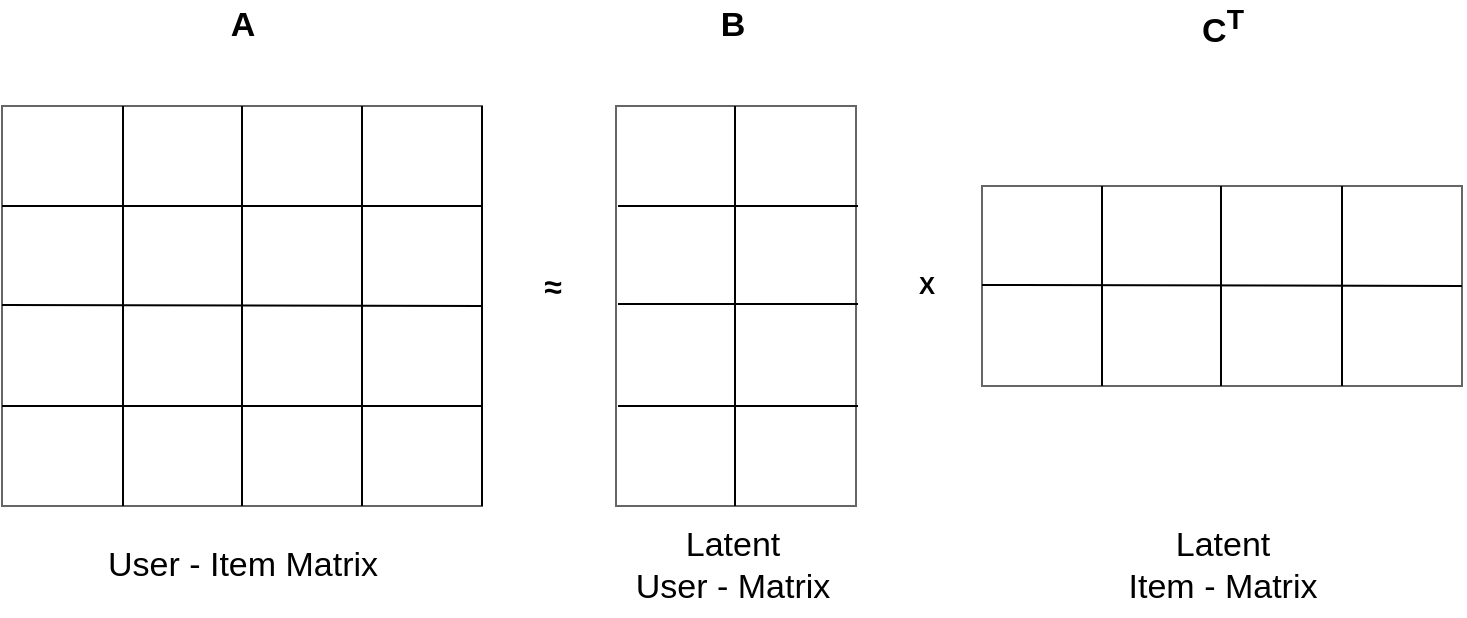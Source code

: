 <mxfile version="15.8.3" type="device"><diagram id="ixAF7GSjww5xpDe5ntV8" name="Page-1"><mxGraphModel dx="1422" dy="820" grid="1" gridSize="10" guides="1" tooltips="1" connect="1" arrows="1" fold="1" page="1" pageScale="1" pageWidth="827" pageHeight="1169" math="0" shadow="0"><root><mxCell id="0"/><mxCell id="1" parent="0"/><mxCell id="1yyQnNv-l9ZvTauIP5Rw-41" value="" style="rounded=0;whiteSpace=wrap;html=1;strokeColor=#666666;fillColor=#FFFFFF;gradientColor=none;" vertex="1" parent="1"><mxGeometry x="520" y="290" width="240" height="100" as="geometry"/></mxCell><mxCell id="1yyQnNv-l9ZvTauIP5Rw-14" value="" style="rounded=0;whiteSpace=wrap;html=1;strokeColor=#666666;fillColor=#FFFFFF;gradientColor=none;" vertex="1" parent="1"><mxGeometry x="30" y="250" width="240" height="200" as="geometry"/></mxCell><mxCell id="1yyQnNv-l9ZvTauIP5Rw-15" value="" style="endArrow=none;html=1;rounded=0;entryX=0.25;entryY=0;entryDx=0;entryDy=0;exitX=0.25;exitY=1;exitDx=0;exitDy=0;" edge="1" parent="1"><mxGeometry width="50" height="50" relative="1" as="geometry"><mxPoint x="90.5" y="450" as="sourcePoint"/><mxPoint x="90.5" y="250" as="targetPoint"/></mxGeometry></mxCell><mxCell id="1yyQnNv-l9ZvTauIP5Rw-16" value="" style="endArrow=none;html=1;rounded=0;entryX=0.25;entryY=0;entryDx=0;entryDy=0;exitX=0.25;exitY=1;exitDx=0;exitDy=0;" edge="1" parent="1"><mxGeometry width="50" height="50" relative="1" as="geometry"><mxPoint x="270" y="450" as="sourcePoint"/><mxPoint x="270" y="250" as="targetPoint"/></mxGeometry></mxCell><mxCell id="1yyQnNv-l9ZvTauIP5Rw-17" value="" style="endArrow=none;html=1;rounded=0;entryX=0.25;entryY=0;entryDx=0;entryDy=0;exitX=0.25;exitY=1;exitDx=0;exitDy=0;" edge="1" parent="1"><mxGeometry width="50" height="50" relative="1" as="geometry"><mxPoint x="210" y="450" as="sourcePoint"/><mxPoint x="210" y="250" as="targetPoint"/></mxGeometry></mxCell><mxCell id="1yyQnNv-l9ZvTauIP5Rw-18" value="" style="endArrow=none;html=1;rounded=0;entryX=0.25;entryY=0;entryDx=0;entryDy=0;exitX=0.25;exitY=1;exitDx=0;exitDy=0;" edge="1" parent="1"><mxGeometry width="50" height="50" relative="1" as="geometry"><mxPoint x="150" y="450" as="sourcePoint"/><mxPoint x="150" y="250" as="targetPoint"/></mxGeometry></mxCell><mxCell id="1yyQnNv-l9ZvTauIP5Rw-21" value="" style="endArrow=none;html=1;rounded=0;" edge="1" parent="1"><mxGeometry width="50" height="50" relative="1" as="geometry"><mxPoint x="30" y="300" as="sourcePoint"/><mxPoint x="270" y="300" as="targetPoint"/></mxGeometry></mxCell><mxCell id="1yyQnNv-l9ZvTauIP5Rw-23" value="" style="endArrow=none;html=1;rounded=0;" edge="1" parent="1"><mxGeometry width="50" height="50" relative="1" as="geometry"><mxPoint x="30" y="349.5" as="sourcePoint"/><mxPoint x="270" y="350" as="targetPoint"/></mxGeometry></mxCell><mxCell id="1yyQnNv-l9ZvTauIP5Rw-24" value="" style="endArrow=none;html=1;rounded=0;" edge="1" parent="1"><mxGeometry width="50" height="50" relative="1" as="geometry"><mxPoint x="30" y="400" as="sourcePoint"/><mxPoint x="270" y="400" as="targetPoint"/></mxGeometry></mxCell><mxCell id="1yyQnNv-l9ZvTauIP5Rw-25" value="&lt;b&gt;&lt;span style=&quot;left: 386.883px ; top: 600.983px ; font-size: 15.94px ; font-family: sans-serif&quot; dir=&quot;ltr&quot;&gt;≈&lt;/span&gt;&lt;/b&gt;" style="text;html=1;align=center;verticalAlign=middle;resizable=0;points=[];autosize=1;strokeColor=none;fillColor=none;" vertex="1" parent="1"><mxGeometry x="295" y="330" width="20" height="20" as="geometry"/></mxCell><mxCell id="1yyQnNv-l9ZvTauIP5Rw-26" value="" style="rounded=0;whiteSpace=wrap;html=1;strokeColor=#666666;fillColor=#FFFFFF;gradientColor=none;" vertex="1" parent="1"><mxGeometry x="337" y="250" width="120" height="200" as="geometry"/></mxCell><mxCell id="1yyQnNv-l9ZvTauIP5Rw-27" value="" style="endArrow=none;html=1;rounded=0;" edge="1" parent="1"><mxGeometry width="50" height="50" relative="1" as="geometry"><mxPoint x="338" y="300" as="sourcePoint"/><mxPoint x="458" y="300" as="targetPoint"/></mxGeometry></mxCell><mxCell id="1yyQnNv-l9ZvTauIP5Rw-30" value="" style="endArrow=none;html=1;rounded=0;" edge="1" parent="1"><mxGeometry width="50" height="50" relative="1" as="geometry"><mxPoint x="338" y="349" as="sourcePoint"/><mxPoint x="458" y="349" as="targetPoint"/></mxGeometry></mxCell><mxCell id="1yyQnNv-l9ZvTauIP5Rw-31" value="" style="endArrow=none;html=1;rounded=0;" edge="1" parent="1"><mxGeometry width="50" height="50" relative="1" as="geometry"><mxPoint x="338" y="400" as="sourcePoint"/><mxPoint x="458" y="400" as="targetPoint"/></mxGeometry></mxCell><mxCell id="1yyQnNv-l9ZvTauIP5Rw-33" value="" style="endArrow=none;html=1;rounded=0;entryX=0.25;entryY=0;entryDx=0;entryDy=0;exitX=0.25;exitY=1;exitDx=0;exitDy=0;" edge="1" parent="1"><mxGeometry width="50" height="50" relative="1" as="geometry"><mxPoint x="396.5" y="450" as="sourcePoint"/><mxPoint x="396.5" y="250" as="targetPoint"/></mxGeometry></mxCell><mxCell id="1yyQnNv-l9ZvTauIP5Rw-34" value="&lt;b&gt;X&lt;/b&gt;" style="text;html=1;align=center;verticalAlign=middle;resizable=0;points=[];autosize=1;strokeColor=none;fillColor=none;" vertex="1" parent="1"><mxGeometry x="482" y="330" width="20" height="20" as="geometry"/></mxCell><mxCell id="1yyQnNv-l9ZvTauIP5Rw-46" value="" style="endArrow=none;html=1;rounded=0;" edge="1" parent="1"><mxGeometry width="50" height="50" relative="1" as="geometry"><mxPoint x="520" y="339.5" as="sourcePoint"/><mxPoint x="760" y="340" as="targetPoint"/></mxGeometry></mxCell><mxCell id="1yyQnNv-l9ZvTauIP5Rw-47" value="" style="endArrow=none;html=1;rounded=0;entryX=0.25;entryY=0;entryDx=0;entryDy=0;" edge="1" parent="1"><mxGeometry width="50" height="50" relative="1" as="geometry"><mxPoint x="580" y="390" as="sourcePoint"/><mxPoint x="580" y="290" as="targetPoint"/></mxGeometry></mxCell><mxCell id="1yyQnNv-l9ZvTauIP5Rw-48" value="" style="endArrow=none;html=1;rounded=0;entryX=0.25;entryY=0;entryDx=0;entryDy=0;" edge="1" parent="1"><mxGeometry width="50" height="50" relative="1" as="geometry"><mxPoint x="700" y="390" as="sourcePoint"/><mxPoint x="700" y="290" as="targetPoint"/></mxGeometry></mxCell><mxCell id="1yyQnNv-l9ZvTauIP5Rw-49" value="" style="endArrow=none;html=1;rounded=0;entryX=0.25;entryY=0;entryDx=0;entryDy=0;" edge="1" parent="1"><mxGeometry width="50" height="50" relative="1" as="geometry"><mxPoint x="639.5" y="390" as="sourcePoint"/><mxPoint x="639.5" y="290" as="targetPoint"/></mxGeometry></mxCell><mxCell id="1yyQnNv-l9ZvTauIP5Rw-50" value="&lt;b&gt;&lt;font style=&quot;font-size: 17px&quot;&gt;A&lt;/font&gt;&lt;/b&gt;" style="text;html=1;align=center;verticalAlign=middle;resizable=0;points=[];autosize=1;strokeColor=none;fillColor=none;" vertex="1" parent="1"><mxGeometry x="135" y="200" width="30" height="20" as="geometry"/></mxCell><mxCell id="1yyQnNv-l9ZvTauIP5Rw-51" value="&lt;div style=&quot;font-size: 17px&quot;&gt;&lt;b&gt;&lt;font style=&quot;font-size: 17px&quot;&gt;C&lt;sup&gt;T&lt;/sup&gt;&lt;/font&gt;&lt;/b&gt;&lt;/div&gt;" style="text;html=1;align=center;verticalAlign=middle;resizable=0;points=[];autosize=1;strokeColor=none;fillColor=none;" vertex="1" parent="1"><mxGeometry x="620" y="200" width="40" height="20" as="geometry"/></mxCell><mxCell id="1yyQnNv-l9ZvTauIP5Rw-52" value="&lt;font style=&quot;font-size: 17px&quot;&gt;&lt;b&gt;B&lt;/b&gt;&lt;/font&gt;" style="text;html=1;align=center;verticalAlign=middle;resizable=0;points=[];autosize=1;strokeColor=none;fillColor=none;" vertex="1" parent="1"><mxGeometry x="380" y="200" width="30" height="20" as="geometry"/></mxCell><mxCell id="1yyQnNv-l9ZvTauIP5Rw-53" value="User - Item Matrix" style="text;html=1;align=center;verticalAlign=middle;resizable=0;points=[];autosize=1;strokeColor=none;fillColor=none;fontSize=17;" vertex="1" parent="1"><mxGeometry x="75" y="465" width="150" height="30" as="geometry"/></mxCell><mxCell id="1yyQnNv-l9ZvTauIP5Rw-54" value="&lt;div&gt;Latent&lt;/div&gt;&lt;div&gt;User - Matrix&lt;br&gt;&lt;/div&gt;" style="text;html=1;align=center;verticalAlign=middle;resizable=0;points=[];autosize=1;strokeColor=none;fillColor=none;fontSize=17;" vertex="1" parent="1"><mxGeometry x="340" y="455" width="110" height="50" as="geometry"/></mxCell><mxCell id="1yyQnNv-l9ZvTauIP5Rw-55" value="&lt;div&gt;Latent&lt;/div&gt;&lt;div&gt;Item - Matrix&lt;br&gt;&lt;/div&gt;" style="text;html=1;align=center;verticalAlign=middle;resizable=0;points=[];autosize=1;strokeColor=none;fillColor=none;fontSize=17;" vertex="1" parent="1"><mxGeometry x="585" y="455" width="110" height="50" as="geometry"/></mxCell></root></mxGraphModel></diagram></mxfile>